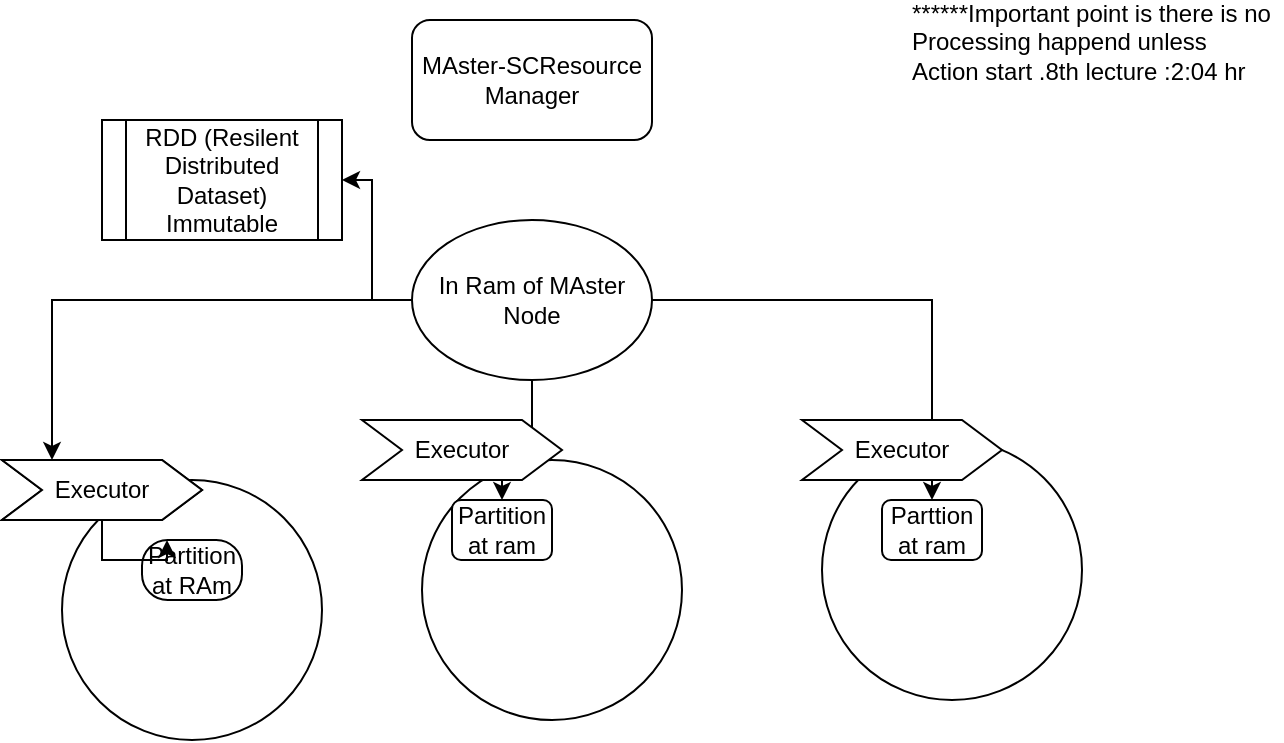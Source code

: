 <mxfile version="13.6.1" type="github">
  <diagram id="OdgtyWYCVP94SG5_ZpF6" name="Page-1">
    <mxGraphModel dx="868" dy="429" grid="1" gridSize="10" guides="1" tooltips="1" connect="1" arrows="1" fold="1" page="1" pageScale="1" pageWidth="850" pageHeight="1100" math="0" shadow="0">
      <root>
        <mxCell id="0" />
        <mxCell id="1" parent="0" />
        <mxCell id="gohaL3tR6jrHy7WJMFqP-1" value="MAster-SCResource Manager " style="rounded=1;whiteSpace=wrap;html=1;" vertex="1" parent="1">
          <mxGeometry x="365" y="40" width="120" height="60" as="geometry" />
        </mxCell>
        <mxCell id="gohaL3tR6jrHy7WJMFqP-2" value="" style="ellipse;whiteSpace=wrap;html=1;aspect=fixed;" vertex="1" parent="1">
          <mxGeometry x="190" y="270" width="130" height="130" as="geometry" />
        </mxCell>
        <mxCell id="gohaL3tR6jrHy7WJMFqP-4" value="" style="ellipse;whiteSpace=wrap;html=1;aspect=fixed;" vertex="1" parent="1">
          <mxGeometry x="370" y="260" width="130" height="130" as="geometry" />
        </mxCell>
        <mxCell id="gohaL3tR6jrHy7WJMFqP-5" value="" style="ellipse;whiteSpace=wrap;html=1;aspect=fixed;" vertex="1" parent="1">
          <mxGeometry x="570" y="250" width="130" height="130" as="geometry" />
        </mxCell>
        <mxCell id="gohaL3tR6jrHy7WJMFqP-6" value="Partition at RAm " style="rounded=1;whiteSpace=wrap;html=1;arcSize=43;" vertex="1" parent="1">
          <mxGeometry x="230" y="300" width="50" height="30" as="geometry" />
        </mxCell>
        <mxCell id="gohaL3tR6jrHy7WJMFqP-7" value="Partition at ram" style="rounded=1;whiteSpace=wrap;html=1;" vertex="1" parent="1">
          <mxGeometry x="385" y="280" width="50" height="30" as="geometry" />
        </mxCell>
        <mxCell id="gohaL3tR6jrHy7WJMFqP-8" value="Parttion at ram " style="rounded=1;whiteSpace=wrap;html=1;" vertex="1" parent="1">
          <mxGeometry x="600" y="280" width="50" height="30" as="geometry" />
        </mxCell>
        <mxCell id="gohaL3tR6jrHy7WJMFqP-10" style="edgeStyle=orthogonalEdgeStyle;rounded=0;orthogonalLoop=1;jettySize=auto;html=1;entryX=0.25;entryY=0;entryDx=0;entryDy=0;" edge="1" parent="1" source="gohaL3tR6jrHy7WJMFqP-14" target="gohaL3tR6jrHy7WJMFqP-6">
          <mxGeometry relative="1" as="geometry" />
        </mxCell>
        <mxCell id="gohaL3tR6jrHy7WJMFqP-11" style="edgeStyle=orthogonalEdgeStyle;rounded=0;orthogonalLoop=1;jettySize=auto;html=1;" edge="1" parent="1" source="gohaL3tR6jrHy7WJMFqP-9" target="gohaL3tR6jrHy7WJMFqP-7">
          <mxGeometry relative="1" as="geometry" />
        </mxCell>
        <mxCell id="gohaL3tR6jrHy7WJMFqP-12" style="edgeStyle=orthogonalEdgeStyle;rounded=0;orthogonalLoop=1;jettySize=auto;html=1;" edge="1" parent="1" source="gohaL3tR6jrHy7WJMFqP-9" target="gohaL3tR6jrHy7WJMFqP-8">
          <mxGeometry relative="1" as="geometry">
            <mxPoint x="480" y="240" as="targetPoint" />
          </mxGeometry>
        </mxCell>
        <mxCell id="gohaL3tR6jrHy7WJMFqP-20" style="edgeStyle=orthogonalEdgeStyle;rounded=0;orthogonalLoop=1;jettySize=auto;html=1;entryX=1;entryY=0.5;entryDx=0;entryDy=0;" edge="1" parent="1" source="gohaL3tR6jrHy7WJMFqP-9" target="gohaL3tR6jrHy7WJMFqP-19">
          <mxGeometry relative="1" as="geometry" />
        </mxCell>
        <mxCell id="gohaL3tR6jrHy7WJMFqP-9" value="In Ram of MAster Node " style="ellipse;whiteSpace=wrap;html=1;" vertex="1" parent="1">
          <mxGeometry x="365" y="140" width="120" height="80" as="geometry" />
        </mxCell>
        <mxCell id="gohaL3tR6jrHy7WJMFqP-14" value="Executor" style="shape=step;perimeter=stepPerimeter;whiteSpace=wrap;html=1;fixedSize=1;" vertex="1" parent="1">
          <mxGeometry x="160" y="260" width="100" height="30" as="geometry" />
        </mxCell>
        <mxCell id="gohaL3tR6jrHy7WJMFqP-15" style="edgeStyle=orthogonalEdgeStyle;rounded=0;orthogonalLoop=1;jettySize=auto;html=1;entryX=0.25;entryY=0;entryDx=0;entryDy=0;" edge="1" parent="1" source="gohaL3tR6jrHy7WJMFqP-9" target="gohaL3tR6jrHy7WJMFqP-14">
          <mxGeometry relative="1" as="geometry">
            <mxPoint x="365" y="180" as="sourcePoint" />
            <mxPoint x="232.5" y="290" as="targetPoint" />
          </mxGeometry>
        </mxCell>
        <mxCell id="gohaL3tR6jrHy7WJMFqP-16" value="Executor" style="shape=step;perimeter=stepPerimeter;whiteSpace=wrap;html=1;fixedSize=1;" vertex="1" parent="1">
          <mxGeometry x="160" y="260" width="100" height="30" as="geometry" />
        </mxCell>
        <mxCell id="gohaL3tR6jrHy7WJMFqP-17" value="Executor" style="shape=step;perimeter=stepPerimeter;whiteSpace=wrap;html=1;fixedSize=1;" vertex="1" parent="1">
          <mxGeometry x="340" y="240" width="100" height="30" as="geometry" />
        </mxCell>
        <mxCell id="gohaL3tR6jrHy7WJMFqP-18" value="Executor" style="shape=step;perimeter=stepPerimeter;whiteSpace=wrap;html=1;fixedSize=1;" vertex="1" parent="1">
          <mxGeometry x="560" y="240" width="100" height="30" as="geometry" />
        </mxCell>
        <mxCell id="gohaL3tR6jrHy7WJMFqP-19" value="RDD (Resilent Distributed Dataset) Immutable " style="shape=process;whiteSpace=wrap;html=1;backgroundOutline=1;" vertex="1" parent="1">
          <mxGeometry x="210" y="90" width="120" height="60" as="geometry" />
        </mxCell>
        <mxCell id="gohaL3tR6jrHy7WJMFqP-21" value="******Important point is there is no Processing happend unless Action start .8th lecture :2:04 hr" style="text;html=1;strokeColor=none;fillColor=none;spacing=5;spacingTop=-20;whiteSpace=wrap;overflow=hidden;rounded=0;" vertex="1" parent="1">
          <mxGeometry x="610" y="40" width="190" height="120" as="geometry" />
        </mxCell>
      </root>
    </mxGraphModel>
  </diagram>
</mxfile>
